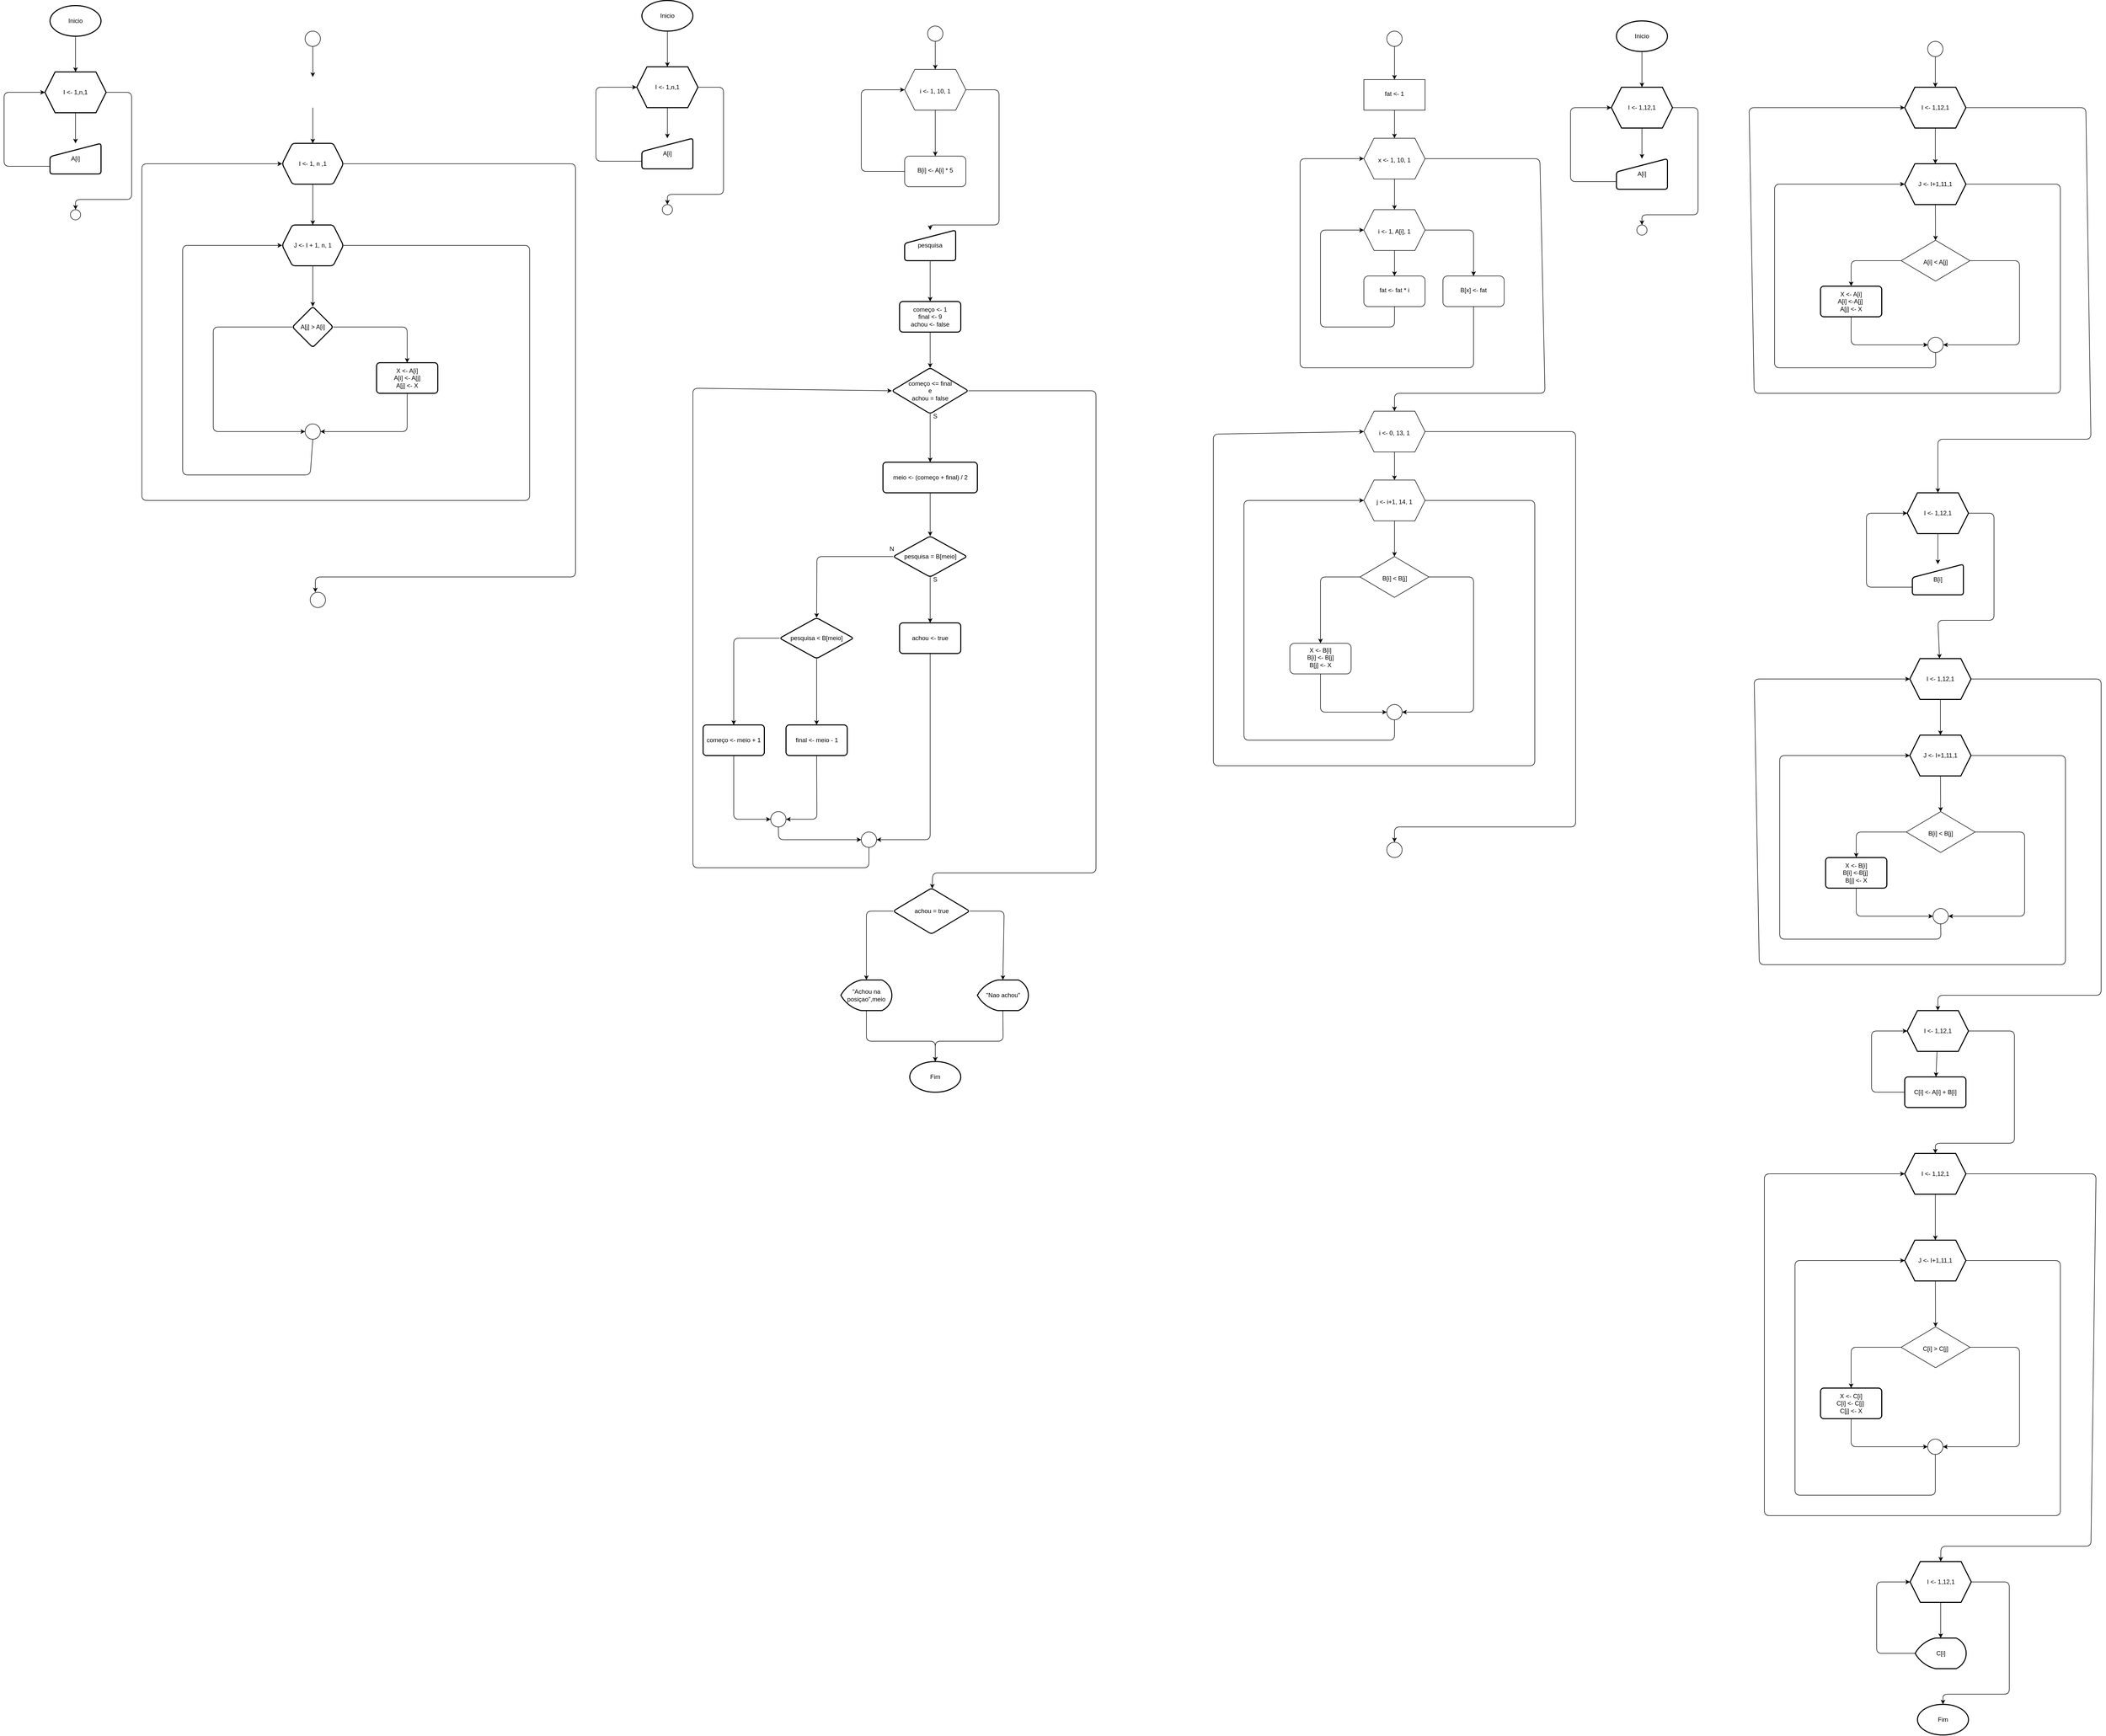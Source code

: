 <mxfile>
    <diagram id="SR4lrHe_ke9wJeUAwPD9" name="Page-1">
        <mxGraphModel dx="1261" dy="652" grid="1" gridSize="10" guides="1" tooltips="1" connect="1" arrows="1" fold="1" page="1" pageScale="1" pageWidth="850" pageHeight="1100" math="0" shadow="0">
            <root>
                <mxCell id="0"/>
                <mxCell id="1" parent="0"/>
                <mxCell id="6" value="" style="edgeStyle=none;html=1;" parent="1" source="2" target="5" edge="1">
                    <mxGeometry relative="1" as="geometry"/>
                </mxCell>
                <mxCell id="2" value="Inicio" style="strokeWidth=2;html=1;shape=mxgraph.flowchart.start_1;whiteSpace=wrap;" parent="1" vertex="1">
                    <mxGeometry x="130" y="80" width="100" height="60" as="geometry"/>
                </mxCell>
                <mxCell id="8" value="" style="edgeStyle=none;html=1;" parent="1" source="5" target="7" edge="1">
                    <mxGeometry relative="1" as="geometry"/>
                </mxCell>
                <mxCell id="11" style="edgeStyle=none;html=1;exitX=1;exitY=0.5;exitDx=0;exitDy=0;entryX=0.5;entryY=0;entryDx=0;entryDy=0;entryPerimeter=0;" parent="1" source="5" target="10" edge="1">
                    <mxGeometry relative="1" as="geometry">
                        <Array as="points">
                            <mxPoint x="290" y="250"/>
                            <mxPoint x="290" y="460"/>
                            <mxPoint x="180" y="460"/>
                        </Array>
                    </mxGeometry>
                </mxCell>
                <mxCell id="5" value="I &amp;lt;- 1,n,1" style="shape=hexagon;perimeter=hexagonPerimeter2;whiteSpace=wrap;html=1;fixedSize=1;strokeWidth=2;" parent="1" vertex="1">
                    <mxGeometry x="120" y="210" width="120" height="80" as="geometry"/>
                </mxCell>
                <mxCell id="9" style="edgeStyle=none;html=1;exitX=0;exitY=0.75;exitDx=0;exitDy=0;entryX=0;entryY=0.5;entryDx=0;entryDy=0;" parent="1" source="7" target="5" edge="1">
                    <mxGeometry relative="1" as="geometry">
                        <Array as="points">
                            <mxPoint x="40" y="395"/>
                            <mxPoint x="40" y="250"/>
                        </Array>
                    </mxGeometry>
                </mxCell>
                <mxCell id="7" value="A[i]" style="html=1;strokeWidth=2;shape=manualInput;whiteSpace=wrap;rounded=1;size=26;arcSize=11;" parent="1" vertex="1">
                    <mxGeometry x="130" y="350" width="100" height="60" as="geometry"/>
                </mxCell>
                <mxCell id="10" value="" style="verticalLabelPosition=bottom;verticalAlign=top;html=1;shape=mxgraph.flowchart.on-page_reference;" parent="1" vertex="1">
                    <mxGeometry x="170" y="480" width="20" height="20" as="geometry"/>
                </mxCell>
                <mxCell id="14" value="" style="edgeStyle=none;html=1;" parent="1" source="12" edge="1">
                    <mxGeometry relative="1" as="geometry">
                        <mxPoint x="645" y="220" as="targetPoint"/>
                    </mxGeometry>
                </mxCell>
                <mxCell id="12" value="" style="verticalLabelPosition=bottom;verticalAlign=top;html=1;shape=mxgraph.flowchart.on-page_reference;" parent="1" vertex="1">
                    <mxGeometry x="630" y="130" width="30" height="30" as="geometry"/>
                </mxCell>
                <mxCell id="18" value="" style="edgeStyle=none;html=1;" parent="1" target="17" edge="1">
                    <mxGeometry relative="1" as="geometry">
                        <mxPoint x="645" y="280" as="sourcePoint"/>
                    </mxGeometry>
                </mxCell>
                <mxCell id="20" value="" style="edgeStyle=none;html=1;" parent="1" source="17" target="19" edge="1">
                    <mxGeometry relative="1" as="geometry"/>
                </mxCell>
                <mxCell id="37" style="edgeStyle=none;html=1;exitX=1;exitY=0.5;exitDx=0;exitDy=0;" parent="1" source="17" edge="1">
                    <mxGeometry relative="1" as="geometry">
                        <mxPoint x="650" y="1230" as="targetPoint"/>
                        <Array as="points">
                            <mxPoint x="1160" y="390"/>
                            <mxPoint x="1160" y="1200"/>
                            <mxPoint x="650" y="1200"/>
                        </Array>
                    </mxGeometry>
                </mxCell>
                <mxCell id="17" value="I &amp;lt;- 1, n ,1" style="shape=hexagon;perimeter=hexagonPerimeter2;whiteSpace=wrap;html=1;fixedSize=1;strokeWidth=2;rounded=1;arcSize=11;" parent="1" vertex="1">
                    <mxGeometry x="585" y="350" width="120" height="80" as="geometry"/>
                </mxCell>
                <mxCell id="23" value="" style="edgeStyle=none;html=1;" parent="1" source="19" target="22" edge="1">
                    <mxGeometry relative="1" as="geometry"/>
                </mxCell>
                <mxCell id="35" style="edgeStyle=none;html=1;exitX=1;exitY=0.5;exitDx=0;exitDy=0;entryX=0;entryY=0.5;entryDx=0;entryDy=0;" parent="1" source="19" target="17" edge="1">
                    <mxGeometry relative="1" as="geometry">
                        <Array as="points">
                            <mxPoint x="1070" y="550"/>
                            <mxPoint x="1070" y="1050"/>
                            <mxPoint x="310" y="1050"/>
                            <mxPoint x="310" y="390"/>
                        </Array>
                    </mxGeometry>
                </mxCell>
                <mxCell id="19" value="J &amp;lt;- I + 1, n, 1" style="shape=hexagon;perimeter=hexagonPerimeter2;whiteSpace=wrap;html=1;fixedSize=1;strokeWidth=2;rounded=1;arcSize=11;" parent="1" vertex="1">
                    <mxGeometry x="585" y="510" width="120" height="80" as="geometry"/>
                </mxCell>
                <mxCell id="27" style="edgeStyle=none;html=1;exitX=1;exitY=0.5;exitDx=0;exitDy=0;entryX=0.5;entryY=0;entryDx=0;entryDy=0;" parent="1" source="22" target="24" edge="1">
                    <mxGeometry relative="1" as="geometry">
                        <Array as="points">
                            <mxPoint x="730" y="710"/>
                            <mxPoint x="830" y="710"/>
                        </Array>
                    </mxGeometry>
                </mxCell>
                <mxCell id="30" style="edgeStyle=none;html=1;exitX=0;exitY=0.5;exitDx=0;exitDy=0;entryX=0;entryY=0.5;entryDx=0;entryDy=0;entryPerimeter=0;" parent="1" source="22" target="28" edge="1">
                    <mxGeometry relative="1" as="geometry">
                        <Array as="points">
                            <mxPoint x="450" y="710"/>
                            <mxPoint x="450" y="915"/>
                        </Array>
                    </mxGeometry>
                </mxCell>
                <mxCell id="22" value="A[j] &amp;gt; A[i]" style="rhombus;whiteSpace=wrap;html=1;strokeWidth=2;rounded=1;arcSize=11;" parent="1" vertex="1">
                    <mxGeometry x="605" y="670" width="80" height="80" as="geometry"/>
                </mxCell>
                <mxCell id="29" style="edgeStyle=none;html=1;exitX=0.5;exitY=1;exitDx=0;exitDy=0;entryX=1;entryY=0.5;entryDx=0;entryDy=0;entryPerimeter=0;" parent="1" source="24" target="28" edge="1">
                    <mxGeometry relative="1" as="geometry">
                        <Array as="points">
                            <mxPoint x="830" y="915"/>
                        </Array>
                    </mxGeometry>
                </mxCell>
                <mxCell id="24" value="X &amp;lt;- A[i]&lt;br&gt;A[i] &amp;lt;- A[j]&lt;br&gt;A[j] &amp;lt;- X" style="whiteSpace=wrap;html=1;strokeWidth=2;rounded=1;arcSize=11;" parent="1" vertex="1">
                    <mxGeometry x="770" y="780" width="120" height="60" as="geometry"/>
                </mxCell>
                <mxCell id="33" style="edgeStyle=none;html=1;exitX=0.5;exitY=1;exitDx=0;exitDy=0;exitPerimeter=0;entryX=0;entryY=0.5;entryDx=0;entryDy=0;" parent="1" source="28" target="19" edge="1">
                    <mxGeometry relative="1" as="geometry">
                        <Array as="points">
                            <mxPoint x="640" y="1000"/>
                            <mxPoint x="390" y="1000"/>
                            <mxPoint x="390" y="550"/>
                        </Array>
                    </mxGeometry>
                </mxCell>
                <mxCell id="28" value="" style="verticalLabelPosition=bottom;verticalAlign=top;html=1;shape=mxgraph.flowchart.on-page_reference;" parent="1" vertex="1">
                    <mxGeometry x="630" y="900" width="30" height="30" as="geometry"/>
                </mxCell>
                <mxCell id="38" value="" style="verticalLabelPosition=bottom;verticalAlign=top;html=1;shape=mxgraph.flowchart.on-page_reference;" parent="1" vertex="1">
                    <mxGeometry x="640" y="1230" width="30" height="30" as="geometry"/>
                </mxCell>
                <mxCell id="49" value="" style="edgeStyle=none;html=1;" parent="1" source="50" target="53" edge="1">
                    <mxGeometry relative="1" as="geometry"/>
                </mxCell>
                <mxCell id="50" value="Inicio" style="strokeWidth=2;html=1;shape=mxgraph.flowchart.start_1;whiteSpace=wrap;" parent="1" vertex="1">
                    <mxGeometry x="1290" y="70" width="100" height="60" as="geometry"/>
                </mxCell>
                <mxCell id="51" value="" style="edgeStyle=none;html=1;" parent="1" source="53" target="55" edge="1">
                    <mxGeometry relative="1" as="geometry"/>
                </mxCell>
                <mxCell id="52" style="edgeStyle=none;html=1;exitX=1;exitY=0.5;exitDx=0;exitDy=0;entryX=0.5;entryY=0;entryDx=0;entryDy=0;entryPerimeter=0;" parent="1" source="53" target="56" edge="1">
                    <mxGeometry relative="1" as="geometry">
                        <Array as="points">
                            <mxPoint x="1450" y="240"/>
                            <mxPoint x="1450" y="450"/>
                            <mxPoint x="1340" y="450"/>
                        </Array>
                    </mxGeometry>
                </mxCell>
                <mxCell id="53" value="I &amp;lt;- 1,n,1" style="shape=hexagon;perimeter=hexagonPerimeter2;whiteSpace=wrap;html=1;fixedSize=1;strokeWidth=2;" parent="1" vertex="1">
                    <mxGeometry x="1280" y="200" width="120" height="80" as="geometry"/>
                </mxCell>
                <mxCell id="54" style="edgeStyle=none;html=1;exitX=0;exitY=0.75;exitDx=0;exitDy=0;entryX=0;entryY=0.5;entryDx=0;entryDy=0;" parent="1" source="55" target="53" edge="1">
                    <mxGeometry relative="1" as="geometry">
                        <Array as="points">
                            <mxPoint x="1200" y="385"/>
                            <mxPoint x="1200" y="240"/>
                        </Array>
                    </mxGeometry>
                </mxCell>
                <mxCell id="55" value="A[i]" style="html=1;strokeWidth=2;shape=manualInput;whiteSpace=wrap;rounded=1;size=26;arcSize=11;" parent="1" vertex="1">
                    <mxGeometry x="1290" y="340" width="100" height="60" as="geometry"/>
                </mxCell>
                <mxCell id="56" value="" style="verticalLabelPosition=bottom;verticalAlign=top;html=1;shape=mxgraph.flowchart.on-page_reference;" parent="1" vertex="1">
                    <mxGeometry x="1330" y="470" width="20" height="20" as="geometry"/>
                </mxCell>
                <mxCell id="59" value="" style="edgeStyle=none;html=1;" parent="1" source="57" target="58" edge="1">
                    <mxGeometry relative="1" as="geometry"/>
                </mxCell>
                <mxCell id="57" value="" style="verticalLabelPosition=bottom;verticalAlign=top;html=1;shape=mxgraph.flowchart.on-page_reference;" parent="1" vertex="1">
                    <mxGeometry x="1850" y="120" width="30" height="30" as="geometry"/>
                </mxCell>
                <mxCell id="62" value="" style="edgeStyle=none;html=1;" parent="1" source="58" target="61" edge="1">
                    <mxGeometry relative="1" as="geometry"/>
                </mxCell>
                <mxCell id="65" style="edgeStyle=none;html=1;exitX=1;exitY=0.5;exitDx=0;exitDy=0;entryX=0.5;entryY=0;entryDx=0;entryDy=0;" parent="1" source="58" target="64" edge="1">
                    <mxGeometry relative="1" as="geometry">
                        <Array as="points">
                            <mxPoint x="1990" y="245"/>
                            <mxPoint x="1990" y="510"/>
                            <mxPoint x="1855" y="510"/>
                        </Array>
                    </mxGeometry>
                </mxCell>
                <mxCell id="58" value="&lt;br&gt;&lt;br&gt;i &amp;lt;- 1, 10, 1" style="shape=hexagon;perimeter=hexagonPerimeter2;whiteSpace=wrap;html=1;fixedSize=1;verticalAlign=top;" parent="1" vertex="1">
                    <mxGeometry x="1805" y="205" width="120" height="80" as="geometry"/>
                </mxCell>
                <mxCell id="63" style="edgeStyle=none;html=1;exitX=0;exitY=0.5;exitDx=0;exitDy=0;entryX=0;entryY=0.5;entryDx=0;entryDy=0;" parent="1" source="61" target="58" edge="1">
                    <mxGeometry relative="1" as="geometry">
                        <Array as="points">
                            <mxPoint x="1720" y="405"/>
                            <mxPoint x="1720" y="245"/>
                        </Array>
                    </mxGeometry>
                </mxCell>
                <mxCell id="61" value="&lt;br&gt;B[i] &amp;lt;- A[i] * 5" style="rounded=1;whiteSpace=wrap;html=1;verticalAlign=top;" parent="1" vertex="1">
                    <mxGeometry x="1805" y="375" width="120" height="60" as="geometry"/>
                </mxCell>
                <mxCell id="67" value="" style="edgeStyle=none;html=1;" parent="1" source="64" target="66" edge="1">
                    <mxGeometry relative="1" as="geometry"/>
                </mxCell>
                <mxCell id="64" value="pesquisa" style="html=1;strokeWidth=2;shape=manualInput;whiteSpace=wrap;rounded=1;size=26;arcSize=11;" parent="1" vertex="1">
                    <mxGeometry x="1805" y="520" width="100" height="60" as="geometry"/>
                </mxCell>
                <mxCell id="69" value="" style="edgeStyle=none;html=1;" parent="1" source="66" target="68" edge="1">
                    <mxGeometry relative="1" as="geometry"/>
                </mxCell>
                <mxCell id="66" value="começo &amp;lt;- 1&lt;br&gt;final &amp;lt;- 9&lt;br&gt;achou &amp;lt;- false" style="rounded=1;whiteSpace=wrap;html=1;strokeWidth=2;arcSize=11;" parent="1" vertex="1">
                    <mxGeometry x="1795" y="660" width="120" height="60" as="geometry"/>
                </mxCell>
                <mxCell id="71" value="" style="edgeStyle=none;html=1;" parent="1" source="68" target="70" edge="1">
                    <mxGeometry relative="1" as="geometry"/>
                </mxCell>
                <mxCell id="92" style="edgeStyle=none;html=1;exitX=1;exitY=0.5;exitDx=0;exitDy=0;" parent="1" source="68" target="91" edge="1">
                    <mxGeometry relative="1" as="geometry">
                        <Array as="points">
                            <mxPoint x="2180" y="835"/>
                            <mxPoint x="2180" y="1780"/>
                            <mxPoint x="1860" y="1780"/>
                        </Array>
                    </mxGeometry>
                </mxCell>
                <mxCell id="68" value="começo &amp;lt;= final&lt;br&gt;e&lt;br&gt;achou = false" style="rhombus;whiteSpace=wrap;html=1;rounded=1;strokeWidth=2;arcSize=11;" parent="1" vertex="1">
                    <mxGeometry x="1780" y="790" width="150" height="90" as="geometry"/>
                </mxCell>
                <mxCell id="73" value="" style="edgeStyle=none;html=1;" parent="1" source="70" target="72" edge="1">
                    <mxGeometry relative="1" as="geometry"/>
                </mxCell>
                <mxCell id="70" value="meio &amp;lt;- (começo + final) / 2" style="whiteSpace=wrap;html=1;rounded=1;strokeWidth=2;arcSize=11;" parent="1" vertex="1">
                    <mxGeometry x="1762.5" y="975" width="185" height="60" as="geometry"/>
                </mxCell>
                <mxCell id="76" value="" style="edgeStyle=none;html=1;" parent="1" source="72" target="75" edge="1">
                    <mxGeometry relative="1" as="geometry"/>
                </mxCell>
                <mxCell id="79" style="edgeStyle=none;html=1;exitX=0;exitY=0.5;exitDx=0;exitDy=0;entryX=0.5;entryY=0;entryDx=0;entryDy=0;" parent="1" source="72" target="78" edge="1">
                    <mxGeometry relative="1" as="geometry">
                        <Array as="points">
                            <mxPoint x="1633" y="1160"/>
                        </Array>
                    </mxGeometry>
                </mxCell>
                <mxCell id="72" value="pesquisa = B[meio]" style="rhombus;whiteSpace=wrap;html=1;rounded=1;strokeWidth=2;arcSize=11;" parent="1" vertex="1">
                    <mxGeometry x="1782.5" y="1120" width="145" height="80" as="geometry"/>
                </mxCell>
                <mxCell id="74" value="S" style="text;html=1;strokeColor=none;fillColor=none;align=center;verticalAlign=middle;whiteSpace=wrap;rounded=0;" parent="1" vertex="1">
                    <mxGeometry x="1835" y="870" width="60" height="30" as="geometry"/>
                </mxCell>
                <mxCell id="88" style="edgeStyle=none;html=1;exitX=0.5;exitY=1;exitDx=0;exitDy=0;entryX=1;entryY=0.5;entryDx=0;entryDy=0;entryPerimeter=0;" parent="1" source="75" target="87" edge="1">
                    <mxGeometry relative="1" as="geometry">
                        <Array as="points">
                            <mxPoint x="1855" y="1715"/>
                        </Array>
                    </mxGeometry>
                </mxCell>
                <mxCell id="75" value="achou &amp;lt;- true" style="rounded=1;whiteSpace=wrap;html=1;strokeWidth=2;arcSize=11;" parent="1" vertex="1">
                    <mxGeometry x="1795" y="1290" width="120" height="60" as="geometry"/>
                </mxCell>
                <mxCell id="77" value="S" style="text;html=1;strokeColor=none;fillColor=none;align=center;verticalAlign=middle;whiteSpace=wrap;rounded=0;" parent="1" vertex="1">
                    <mxGeometry x="1835" y="1190" width="60" height="30" as="geometry"/>
                </mxCell>
                <mxCell id="81" style="edgeStyle=none;html=1;exitX=0;exitY=0.5;exitDx=0;exitDy=0;entryX=0.5;entryY=0;entryDx=0;entryDy=0;" parent="1" source="78" target="80" edge="1">
                    <mxGeometry relative="1" as="geometry">
                        <Array as="points">
                            <mxPoint x="1470" y="1320"/>
                        </Array>
                    </mxGeometry>
                </mxCell>
                <mxCell id="83" value="" style="edgeStyle=none;html=1;" parent="1" source="78" target="82" edge="1">
                    <mxGeometry relative="1" as="geometry"/>
                </mxCell>
                <mxCell id="78" value="pesquisa &amp;lt; B[meio]" style="rhombus;whiteSpace=wrap;html=1;rounded=1;strokeWidth=2;arcSize=11;" parent="1" vertex="1">
                    <mxGeometry x="1560" y="1280" width="145" height="80" as="geometry"/>
                </mxCell>
                <mxCell id="85" style="edgeStyle=none;html=1;exitX=0.5;exitY=1;exitDx=0;exitDy=0;entryX=0;entryY=0.5;entryDx=0;entryDy=0;entryPerimeter=0;" parent="1" source="80" target="84" edge="1">
                    <mxGeometry relative="1" as="geometry">
                        <Array as="points">
                            <mxPoint x="1470" y="1675"/>
                        </Array>
                    </mxGeometry>
                </mxCell>
                <mxCell id="80" value="começo &amp;lt;- meio + 1" style="rounded=1;whiteSpace=wrap;html=1;strokeWidth=2;arcSize=11;" parent="1" vertex="1">
                    <mxGeometry x="1410" y="1490" width="120" height="60" as="geometry"/>
                </mxCell>
                <mxCell id="86" style="edgeStyle=none;html=1;exitX=0.5;exitY=1;exitDx=0;exitDy=0;entryX=1;entryY=0.5;entryDx=0;entryDy=0;entryPerimeter=0;" parent="1" source="82" target="84" edge="1">
                    <mxGeometry relative="1" as="geometry">
                        <Array as="points">
                            <mxPoint x="1633" y="1675"/>
                        </Array>
                    </mxGeometry>
                </mxCell>
                <mxCell id="82" value="final &amp;lt;- meio - 1" style="whiteSpace=wrap;html=1;rounded=1;strokeWidth=2;arcSize=11;" parent="1" vertex="1">
                    <mxGeometry x="1572.5" y="1490" width="120" height="60" as="geometry"/>
                </mxCell>
                <mxCell id="89" style="edgeStyle=none;html=1;exitX=0.5;exitY=1;exitDx=0;exitDy=0;exitPerimeter=0;entryX=0;entryY=0.5;entryDx=0;entryDy=0;entryPerimeter=0;" parent="1" source="84" target="87" edge="1">
                    <mxGeometry relative="1" as="geometry">
                        <Array as="points">
                            <mxPoint x="1558" y="1715"/>
                        </Array>
                    </mxGeometry>
                </mxCell>
                <mxCell id="84" value="" style="verticalLabelPosition=bottom;verticalAlign=top;html=1;shape=mxgraph.flowchart.on-page_reference;" parent="1" vertex="1">
                    <mxGeometry x="1542.5" y="1660" width="30" height="30" as="geometry"/>
                </mxCell>
                <mxCell id="90" style="edgeStyle=none;html=1;exitX=0.5;exitY=1;exitDx=0;exitDy=0;exitPerimeter=0;entryX=0;entryY=0.5;entryDx=0;entryDy=0;" parent="1" source="87" target="68" edge="1">
                    <mxGeometry relative="1" as="geometry">
                        <Array as="points">
                            <mxPoint x="1735" y="1770"/>
                            <mxPoint x="1390" y="1770"/>
                            <mxPoint x="1390" y="830"/>
                        </Array>
                    </mxGeometry>
                </mxCell>
                <mxCell id="87" value="" style="verticalLabelPosition=bottom;verticalAlign=top;html=1;shape=mxgraph.flowchart.on-page_reference;" parent="1" vertex="1">
                    <mxGeometry x="1720" y="1700" width="30" height="30" as="geometry"/>
                </mxCell>
                <mxCell id="96" style="edgeStyle=none;html=1;exitX=0;exitY=0.5;exitDx=0;exitDy=0;" parent="1" source="91" target="95" edge="1">
                    <mxGeometry relative="1" as="geometry">
                        <Array as="points">
                            <mxPoint x="1730" y="1855"/>
                        </Array>
                    </mxGeometry>
                </mxCell>
                <mxCell id="97" style="edgeStyle=none;html=1;exitX=1;exitY=0.5;exitDx=0;exitDy=0;entryX=0.5;entryY=0;entryDx=0;entryDy=0;entryPerimeter=0;" parent="1" source="91" target="94" edge="1">
                    <mxGeometry relative="1" as="geometry">
                        <Array as="points">
                            <mxPoint x="2000" y="1855"/>
                        </Array>
                    </mxGeometry>
                </mxCell>
                <mxCell id="91" value="achou = true" style="rhombus;whiteSpace=wrap;html=1;rounded=1;strokeWidth=2;arcSize=11;" parent="1" vertex="1">
                    <mxGeometry x="1782.5" y="1810" width="150" height="90" as="geometry"/>
                </mxCell>
                <mxCell id="93" value="N" style="text;html=1;strokeColor=none;fillColor=none;align=center;verticalAlign=middle;whiteSpace=wrap;rounded=0;" parent="1" vertex="1">
                    <mxGeometry x="1750" y="1130" width="60" height="30" as="geometry"/>
                </mxCell>
                <mxCell id="100" style="edgeStyle=none;html=1;exitX=0.5;exitY=1;exitDx=0;exitDy=0;exitPerimeter=0;entryX=0.5;entryY=0;entryDx=0;entryDy=0;entryPerimeter=0;" parent="1" source="94" target="98" edge="1">
                    <mxGeometry relative="1" as="geometry">
                        <Array as="points">
                            <mxPoint x="1998" y="2110"/>
                            <mxPoint x="1865" y="2110"/>
                        </Array>
                    </mxGeometry>
                </mxCell>
                <mxCell id="94" value="&quot;Nao achou&quot;" style="strokeWidth=2;html=1;shape=mxgraph.flowchart.display;whiteSpace=wrap;" parent="1" vertex="1">
                    <mxGeometry x="1947.5" y="1990" width="100" height="60" as="geometry"/>
                </mxCell>
                <mxCell id="99" style="edgeStyle=none;html=1;exitX=0.5;exitY=1;exitDx=0;exitDy=0;exitPerimeter=0;entryX=0.5;entryY=0;entryDx=0;entryDy=0;entryPerimeter=0;" parent="1" source="95" target="98" edge="1">
                    <mxGeometry relative="1" as="geometry">
                        <Array as="points">
                            <mxPoint x="1730" y="2110"/>
                            <mxPoint x="1865" y="2110"/>
                        </Array>
                    </mxGeometry>
                </mxCell>
                <mxCell id="95" value="&quot;Achou na posiçao&quot;,meio" style="strokeWidth=2;html=1;shape=mxgraph.flowchart.display;whiteSpace=wrap;" parent="1" vertex="1">
                    <mxGeometry x="1680" y="1990" width="100" height="60" as="geometry"/>
                </mxCell>
                <mxCell id="98" value="Fim" style="strokeWidth=2;html=1;shape=mxgraph.flowchart.start_1;whiteSpace=wrap;" parent="1" vertex="1">
                    <mxGeometry x="1815" y="2150" width="100" height="60" as="geometry"/>
                </mxCell>
                <mxCell id="108" value="" style="edgeStyle=none;html=1;" parent="1" source="102" target="107" edge="1">
                    <mxGeometry relative="1" as="geometry"/>
                </mxCell>
                <mxCell id="102" value="" style="verticalLabelPosition=bottom;verticalAlign=top;html=1;shape=mxgraph.flowchart.on-page_reference;" parent="1" vertex="1">
                    <mxGeometry x="2750" y="130" width="30" height="30" as="geometry"/>
                </mxCell>
                <mxCell id="110" value="" style="edgeStyle=none;html=1;" parent="1" source="104" edge="1">
                    <mxGeometry relative="1" as="geometry">
                        <mxPoint x="2765" y="480" as="targetPoint"/>
                    </mxGeometry>
                </mxCell>
                <mxCell id="129" style="edgeStyle=none;html=1;exitX=1;exitY=0.5;exitDx=0;exitDy=0;entryX=0.5;entryY=0;entryDx=0;entryDy=0;" parent="1" source="104" target="128" edge="1">
                    <mxGeometry relative="1" as="geometry">
                        <Array as="points">
                            <mxPoint x="3050" y="380"/>
                            <mxPoint x="3060" y="840"/>
                            <mxPoint x="2765" y="840"/>
                        </Array>
                    </mxGeometry>
                </mxCell>
                <mxCell id="104" value="&lt;br&gt;&lt;br&gt;x &amp;lt;- 1, 10, 1" style="shape=hexagon;perimeter=hexagonPerimeter2;whiteSpace=wrap;html=1;fixedSize=1;verticalAlign=top;" parent="1" vertex="1">
                    <mxGeometry x="2705" y="340" width="120" height="80" as="geometry"/>
                </mxCell>
                <mxCell id="121" style="edgeStyle=none;html=1;exitX=0.5;exitY=1;exitDx=0;exitDy=0;entryX=0;entryY=0.5;entryDx=0;entryDy=0;" parent="1" source="106" target="119" edge="1">
                    <mxGeometry relative="1" as="geometry">
                        <Array as="points">
                            <mxPoint x="2765" y="710"/>
                            <mxPoint x="2620" y="710"/>
                            <mxPoint x="2620" y="520"/>
                        </Array>
                    </mxGeometry>
                </mxCell>
                <mxCell id="106" value="&lt;br&gt;fat &amp;lt;- fat * i" style="rounded=1;whiteSpace=wrap;html=1;verticalAlign=top;" parent="1" vertex="1">
                    <mxGeometry x="2705" y="610" width="120" height="60" as="geometry"/>
                </mxCell>
                <mxCell id="126" value="" style="edgeStyle=none;html=1;" parent="1" source="107" target="104" edge="1">
                    <mxGeometry relative="1" as="geometry"/>
                </mxCell>
                <mxCell id="107" value="&lt;br&gt;fat &amp;lt;- 1" style="whiteSpace=wrap;html=1;verticalAlign=top;" parent="1" vertex="1">
                    <mxGeometry x="2705" y="225" width="120" height="60" as="geometry"/>
                </mxCell>
                <mxCell id="120" value="" style="edgeStyle=none;html=1;" parent="1" source="119" target="106" edge="1">
                    <mxGeometry relative="1" as="geometry"/>
                </mxCell>
                <mxCell id="124" style="edgeStyle=none;html=1;exitX=1;exitY=0.5;exitDx=0;exitDy=0;entryX=0.5;entryY=0;entryDx=0;entryDy=0;" parent="1" source="119" target="123" edge="1">
                    <mxGeometry relative="1" as="geometry">
                        <Array as="points">
                            <mxPoint x="2920" y="520"/>
                        </Array>
                    </mxGeometry>
                </mxCell>
                <mxCell id="119" value="&lt;br&gt;&lt;br&gt;i &amp;lt;- 1, A[i], 1" style="shape=hexagon;perimeter=hexagonPerimeter2;whiteSpace=wrap;html=1;fixedSize=1;verticalAlign=top;" parent="1" vertex="1">
                    <mxGeometry x="2705" y="480" width="120" height="80" as="geometry"/>
                </mxCell>
                <mxCell id="125" style="edgeStyle=none;html=1;exitX=0.5;exitY=1;exitDx=0;exitDy=0;entryX=0;entryY=0.5;entryDx=0;entryDy=0;" parent="1" source="123" target="104" edge="1">
                    <mxGeometry relative="1" as="geometry">
                        <Array as="points">
                            <mxPoint x="2920" y="790"/>
                            <mxPoint x="2580" y="790"/>
                            <mxPoint x="2580" y="380"/>
                        </Array>
                    </mxGeometry>
                </mxCell>
                <mxCell id="123" value="&lt;br&gt;B[x] &amp;lt;- fat" style="rounded=1;whiteSpace=wrap;html=1;verticalAlign=top;" parent="1" vertex="1">
                    <mxGeometry x="2860" y="610" width="120" height="60" as="geometry"/>
                </mxCell>
                <mxCell id="131" value="" style="edgeStyle=none;html=1;" parent="1" source="128" target="130" edge="1">
                    <mxGeometry relative="1" as="geometry"/>
                </mxCell>
                <mxCell id="144" style="edgeStyle=none;html=1;exitX=1;exitY=0.5;exitDx=0;exitDy=0;entryX=0.5;entryY=0;entryDx=0;entryDy=0;entryPerimeter=0;" parent="1" source="128" target="143" edge="1">
                    <mxGeometry relative="1" as="geometry">
                        <Array as="points">
                            <mxPoint x="3120" y="915"/>
                            <mxPoint x="3120" y="1690"/>
                            <mxPoint x="2765" y="1690"/>
                        </Array>
                    </mxGeometry>
                </mxCell>
                <mxCell id="128" value="&lt;br&gt;&lt;br&gt;i &amp;lt;- 0, 13, 1" style="shape=hexagon;perimeter=hexagonPerimeter2;whiteSpace=wrap;html=1;fixedSize=1;verticalAlign=top;" parent="1" vertex="1">
                    <mxGeometry x="2705" y="875" width="120" height="80" as="geometry"/>
                </mxCell>
                <mxCell id="133" value="" style="edgeStyle=none;html=1;" parent="1" source="130" target="132" edge="1">
                    <mxGeometry relative="1" as="geometry"/>
                </mxCell>
                <mxCell id="141" style="edgeStyle=none;html=1;exitX=1;exitY=0.5;exitDx=0;exitDy=0;entryX=0;entryY=0.5;entryDx=0;entryDy=0;" parent="1" source="130" target="128" edge="1">
                    <mxGeometry relative="1" as="geometry">
                        <Array as="points">
                            <mxPoint x="3040" y="1050"/>
                            <mxPoint x="3040" y="1570"/>
                            <mxPoint x="2410" y="1570"/>
                            <mxPoint x="2410" y="920"/>
                        </Array>
                    </mxGeometry>
                </mxCell>
                <mxCell id="130" value="&lt;br&gt;&lt;br&gt;j &amp;lt;- i+1, 14, 1" style="shape=hexagon;perimeter=hexagonPerimeter2;whiteSpace=wrap;html=1;fixedSize=1;verticalAlign=top;" parent="1" vertex="1">
                    <mxGeometry x="2705" y="1010" width="120" height="80" as="geometry"/>
                </mxCell>
                <mxCell id="136" style="edgeStyle=none;html=1;exitX=0;exitY=0.5;exitDx=0;exitDy=0;entryX=0.5;entryY=0;entryDx=0;entryDy=0;" parent="1" source="132" target="135" edge="1">
                    <mxGeometry relative="1" as="geometry">
                        <Array as="points">
                            <mxPoint x="2620" y="1200"/>
                        </Array>
                    </mxGeometry>
                </mxCell>
                <mxCell id="139" style="edgeStyle=none;html=1;exitX=1;exitY=0.5;exitDx=0;exitDy=0;entryX=1;entryY=0.5;entryDx=0;entryDy=0;entryPerimeter=0;" parent="1" source="132" target="137" edge="1">
                    <mxGeometry relative="1" as="geometry">
                        <Array as="points">
                            <mxPoint x="2920" y="1200"/>
                            <mxPoint x="2920" y="1465"/>
                        </Array>
                    </mxGeometry>
                </mxCell>
                <mxCell id="132" value="&lt;br&gt;&lt;br&gt;B[i] &amp;lt; B[j]" style="rhombus;whiteSpace=wrap;html=1;verticalAlign=top;" parent="1" vertex="1">
                    <mxGeometry x="2697.5" y="1160" width="135" height="80" as="geometry"/>
                </mxCell>
                <mxCell id="138" style="edgeStyle=none;html=1;exitX=0.5;exitY=1;exitDx=0;exitDy=0;entryX=0;entryY=0.5;entryDx=0;entryDy=0;entryPerimeter=0;" parent="1" source="135" target="137" edge="1">
                    <mxGeometry relative="1" as="geometry">
                        <Array as="points">
                            <mxPoint x="2620" y="1465"/>
                        </Array>
                    </mxGeometry>
                </mxCell>
                <mxCell id="135" value="X &amp;lt;- B[i]&lt;br&gt;B[i] &amp;lt;- B[j]&lt;br&gt;B[j] &amp;lt;- X" style="rounded=1;whiteSpace=wrap;html=1;verticalAlign=top;" parent="1" vertex="1">
                    <mxGeometry x="2560" y="1330" width="120" height="60" as="geometry"/>
                </mxCell>
                <mxCell id="140" style="edgeStyle=none;html=1;exitX=0.5;exitY=1;exitDx=0;exitDy=0;exitPerimeter=0;entryX=0;entryY=0.5;entryDx=0;entryDy=0;" parent="1" source="137" target="130" edge="1">
                    <mxGeometry relative="1" as="geometry">
                        <Array as="points">
                            <mxPoint x="2765" y="1520"/>
                            <mxPoint x="2470" y="1520"/>
                            <mxPoint x="2470" y="1050"/>
                        </Array>
                    </mxGeometry>
                </mxCell>
                <mxCell id="137" value="" style="verticalLabelPosition=bottom;verticalAlign=top;html=1;shape=mxgraph.flowchart.on-page_reference;" parent="1" vertex="1">
                    <mxGeometry x="2750" y="1450" width="30" height="30" as="geometry"/>
                </mxCell>
                <mxCell id="143" value="" style="verticalLabelPosition=bottom;verticalAlign=top;html=1;shape=mxgraph.flowchart.on-page_reference;" parent="1" vertex="1">
                    <mxGeometry x="2750" y="1720" width="30" height="30" as="geometry"/>
                </mxCell>
                <mxCell id="145" value="" style="edgeStyle=none;html=1;" edge="1" parent="1" source="146" target="149">
                    <mxGeometry relative="1" as="geometry"/>
                </mxCell>
                <mxCell id="146" value="Inicio" style="strokeWidth=2;html=1;shape=mxgraph.flowchart.start_1;whiteSpace=wrap;" vertex="1" parent="1">
                    <mxGeometry x="3200" y="110" width="100" height="60" as="geometry"/>
                </mxCell>
                <mxCell id="147" value="" style="edgeStyle=none;html=1;" edge="1" parent="1" source="149" target="151">
                    <mxGeometry relative="1" as="geometry"/>
                </mxCell>
                <mxCell id="148" style="edgeStyle=none;html=1;exitX=1;exitY=0.5;exitDx=0;exitDy=0;entryX=0.5;entryY=0;entryDx=0;entryDy=0;entryPerimeter=0;" edge="1" parent="1" source="149" target="152">
                    <mxGeometry relative="1" as="geometry">
                        <Array as="points">
                            <mxPoint x="3360" y="280"/>
                            <mxPoint x="3360" y="490"/>
                            <mxPoint x="3250" y="490"/>
                        </Array>
                    </mxGeometry>
                </mxCell>
                <mxCell id="149" value="I &amp;lt;- 1,12,1" style="shape=hexagon;perimeter=hexagonPerimeter2;whiteSpace=wrap;html=1;fixedSize=1;strokeWidth=2;" vertex="1" parent="1">
                    <mxGeometry x="3190" y="240" width="120" height="80" as="geometry"/>
                </mxCell>
                <mxCell id="150" style="edgeStyle=none;html=1;exitX=0;exitY=0.75;exitDx=0;exitDy=0;entryX=0;entryY=0.5;entryDx=0;entryDy=0;" edge="1" parent="1" source="151" target="149">
                    <mxGeometry relative="1" as="geometry">
                        <Array as="points">
                            <mxPoint x="3110" y="425"/>
                            <mxPoint x="3110" y="280"/>
                        </Array>
                    </mxGeometry>
                </mxCell>
                <mxCell id="151" value="A[i]" style="html=1;strokeWidth=2;shape=manualInput;whiteSpace=wrap;rounded=1;size=26;arcSize=11;" vertex="1" parent="1">
                    <mxGeometry x="3200" y="380" width="100" height="60" as="geometry"/>
                </mxCell>
                <mxCell id="152" value="" style="verticalLabelPosition=bottom;verticalAlign=top;html=1;shape=mxgraph.flowchart.on-page_reference;" vertex="1" parent="1">
                    <mxGeometry x="3240" y="510" width="20" height="20" as="geometry"/>
                </mxCell>
                <mxCell id="157" value="" style="edgeStyle=none;html=1;" edge="1" parent="1" source="153" target="156">
                    <mxGeometry relative="1" as="geometry"/>
                </mxCell>
                <mxCell id="153" value="" style="verticalLabelPosition=bottom;verticalAlign=top;html=1;shape=mxgraph.flowchart.on-page_reference;" vertex="1" parent="1">
                    <mxGeometry x="3810" y="150" width="30" height="30" as="geometry"/>
                </mxCell>
                <mxCell id="159" value="" style="edgeStyle=none;html=1;" edge="1" parent="1" source="156" target="158">
                    <mxGeometry relative="1" as="geometry"/>
                </mxCell>
                <mxCell id="171" style="edgeStyle=none;html=1;exitX=1;exitY=0.5;exitDx=0;exitDy=0;entryX=0.5;entryY=0;entryDx=0;entryDy=0;" edge="1" parent="1" source="156" target="174">
                    <mxGeometry relative="1" as="geometry">
                        <mxPoint x="3825.5" y="955.0" as="targetPoint"/>
                        <Array as="points">
                            <mxPoint x="4120" y="280"/>
                            <mxPoint x="4130" y="930"/>
                            <mxPoint x="3830" y="930"/>
                        </Array>
                    </mxGeometry>
                </mxCell>
                <mxCell id="156" value="I &amp;lt;- 1,12,1" style="shape=hexagon;perimeter=hexagonPerimeter2;whiteSpace=wrap;html=1;fixedSize=1;strokeWidth=2;" vertex="1" parent="1">
                    <mxGeometry x="3765" y="240" width="120" height="80" as="geometry"/>
                </mxCell>
                <mxCell id="161" value="" style="edgeStyle=none;html=1;" edge="1" parent="1" source="158" target="160">
                    <mxGeometry relative="1" as="geometry"/>
                </mxCell>
                <mxCell id="169" style="edgeStyle=none;html=1;exitX=1;exitY=0.5;exitDx=0;exitDy=0;entryX=0;entryY=0.5;entryDx=0;entryDy=0;" edge="1" parent="1" source="158" target="156">
                    <mxGeometry relative="1" as="geometry">
                        <Array as="points">
                            <mxPoint x="4070" y="430"/>
                            <mxPoint x="4070" y="840"/>
                            <mxPoint x="3470" y="840"/>
                            <mxPoint x="3460" y="280"/>
                        </Array>
                    </mxGeometry>
                </mxCell>
                <mxCell id="158" value="J &amp;lt;- I+1,11,1" style="shape=hexagon;perimeter=hexagonPerimeter2;whiteSpace=wrap;html=1;fixedSize=1;strokeWidth=2;" vertex="1" parent="1">
                    <mxGeometry x="3765" y="390" width="120" height="80" as="geometry"/>
                </mxCell>
                <mxCell id="163" style="edgeStyle=none;html=1;exitX=1;exitY=0.5;exitDx=0;exitDy=0;entryX=1;entryY=0.5;entryDx=0;entryDy=0;entryPerimeter=0;" edge="1" parent="1" source="160" target="162">
                    <mxGeometry relative="1" as="geometry">
                        <Array as="points">
                            <mxPoint x="3990" y="580"/>
                            <mxPoint x="3990" y="745"/>
                        </Array>
                    </mxGeometry>
                </mxCell>
                <mxCell id="165" style="edgeStyle=none;html=1;exitX=0;exitY=0.5;exitDx=0;exitDy=0;entryX=0.5;entryY=0;entryDx=0;entryDy=0;" edge="1" parent="1" source="160" target="164">
                    <mxGeometry relative="1" as="geometry">
                        <Array as="points">
                            <mxPoint x="3660" y="580"/>
                        </Array>
                    </mxGeometry>
                </mxCell>
                <mxCell id="160" value="&lt;br&gt;&lt;br&gt;A[i] &amp;lt; A[j]" style="rhombus;whiteSpace=wrap;html=1;verticalAlign=top;" vertex="1" parent="1">
                    <mxGeometry x="3758" y="540" width="135" height="80" as="geometry"/>
                </mxCell>
                <mxCell id="168" style="edgeStyle=none;html=1;exitX=0.5;exitY=1;exitDx=0;exitDy=0;exitPerimeter=0;entryX=0;entryY=0.5;entryDx=0;entryDy=0;" edge="1" parent="1" source="162" target="158">
                    <mxGeometry relative="1" as="geometry">
                        <Array as="points">
                            <mxPoint x="3826" y="790"/>
                            <mxPoint x="3510" y="790"/>
                            <mxPoint x="3510" y="430"/>
                        </Array>
                    </mxGeometry>
                </mxCell>
                <mxCell id="162" value="" style="verticalLabelPosition=bottom;verticalAlign=top;html=1;shape=mxgraph.flowchart.on-page_reference;" vertex="1" parent="1">
                    <mxGeometry x="3810.5" y="730" width="30" height="30" as="geometry"/>
                </mxCell>
                <mxCell id="166" style="edgeStyle=none;html=1;exitX=0.5;exitY=1;exitDx=0;exitDy=0;entryX=0;entryY=0.5;entryDx=0;entryDy=0;entryPerimeter=0;" edge="1" parent="1" source="164" target="162">
                    <mxGeometry relative="1" as="geometry">
                        <Array as="points">
                            <mxPoint x="3660" y="745"/>
                        </Array>
                    </mxGeometry>
                </mxCell>
                <mxCell id="164" value="X &amp;lt;- A[i]&lt;br&gt;A[i] &amp;lt;-A[j]&amp;nbsp;&lt;br&gt;A[j] &amp;lt;- X" style="rounded=1;whiteSpace=wrap;html=1;strokeWidth=2;arcSize=11;" vertex="1" parent="1">
                    <mxGeometry x="3600" y="630" width="120" height="60" as="geometry"/>
                </mxCell>
                <mxCell id="172" value="" style="edgeStyle=none;html=1;" edge="1" parent="1" source="174" target="176">
                    <mxGeometry relative="1" as="geometry"/>
                </mxCell>
                <mxCell id="173" style="edgeStyle=none;html=1;exitX=1;exitY=0.5;exitDx=0;exitDy=0;" edge="1" parent="1" source="174" target="179">
                    <mxGeometry relative="1" as="geometry">
                        <Array as="points">
                            <mxPoint x="3940" y="1075"/>
                            <mxPoint x="3940" y="1285"/>
                            <mxPoint x="3830" y="1285"/>
                        </Array>
                        <mxPoint x="3830" y="1305" as="targetPoint"/>
                    </mxGeometry>
                </mxCell>
                <mxCell id="174" value="I &amp;lt;- 1,12,1" style="shape=hexagon;perimeter=hexagonPerimeter2;whiteSpace=wrap;html=1;fixedSize=1;strokeWidth=2;" vertex="1" parent="1">
                    <mxGeometry x="3770" y="1035" width="120" height="80" as="geometry"/>
                </mxCell>
                <mxCell id="175" style="edgeStyle=none;html=1;exitX=0;exitY=0.75;exitDx=0;exitDy=0;entryX=0;entryY=0.5;entryDx=0;entryDy=0;" edge="1" parent="1" source="176" target="174">
                    <mxGeometry relative="1" as="geometry">
                        <Array as="points">
                            <mxPoint x="3690" y="1220"/>
                            <mxPoint x="3690" y="1075"/>
                        </Array>
                    </mxGeometry>
                </mxCell>
                <mxCell id="176" value="B[i]" style="html=1;strokeWidth=2;shape=manualInput;whiteSpace=wrap;rounded=1;size=26;arcSize=11;" vertex="1" parent="1">
                    <mxGeometry x="3780" y="1175" width="100" height="60" as="geometry"/>
                </mxCell>
                <mxCell id="178" value="" style="edgeStyle=none;html=1;" edge="1" parent="1" source="179" target="182">
                    <mxGeometry relative="1" as="geometry"/>
                </mxCell>
                <mxCell id="191" style="edgeStyle=none;html=1;exitX=1;exitY=0.5;exitDx=0;exitDy=0;entryX=0.5;entryY=0;entryDx=0;entryDy=0;" edge="1" parent="1" source="179" target="190">
                    <mxGeometry relative="1" as="geometry">
                        <Array as="points">
                            <mxPoint x="4150" y="1400"/>
                            <mxPoint x="4150" y="2020"/>
                            <mxPoint x="3830" y="2020"/>
                        </Array>
                    </mxGeometry>
                </mxCell>
                <mxCell id="179" value="I &amp;lt;- 1,12,1" style="shape=hexagon;perimeter=hexagonPerimeter2;whiteSpace=wrap;html=1;fixedSize=1;strokeWidth=2;" vertex="1" parent="1">
                    <mxGeometry x="3775" y="1360" width="120" height="80" as="geometry"/>
                </mxCell>
                <mxCell id="180" value="" style="edgeStyle=none;html=1;" edge="1" parent="1" source="182" target="185">
                    <mxGeometry relative="1" as="geometry"/>
                </mxCell>
                <mxCell id="181" style="edgeStyle=none;html=1;exitX=1;exitY=0.5;exitDx=0;exitDy=0;entryX=0;entryY=0.5;entryDx=0;entryDy=0;" edge="1" parent="1" source="182" target="179">
                    <mxGeometry relative="1" as="geometry">
                        <Array as="points">
                            <mxPoint x="4080" y="1550"/>
                            <mxPoint x="4080" y="1960"/>
                            <mxPoint x="3480" y="1960"/>
                            <mxPoint x="3470" y="1400"/>
                        </Array>
                    </mxGeometry>
                </mxCell>
                <mxCell id="182" value="J &amp;lt;- I+1,11,1" style="shape=hexagon;perimeter=hexagonPerimeter2;whiteSpace=wrap;html=1;fixedSize=1;strokeWidth=2;" vertex="1" parent="1">
                    <mxGeometry x="3775" y="1510" width="120" height="80" as="geometry"/>
                </mxCell>
                <mxCell id="183" style="edgeStyle=none;html=1;exitX=1;exitY=0.5;exitDx=0;exitDy=0;entryX=1;entryY=0.5;entryDx=0;entryDy=0;entryPerimeter=0;" edge="1" parent="1" source="185" target="187">
                    <mxGeometry relative="1" as="geometry">
                        <Array as="points">
                            <mxPoint x="4000" y="1700"/>
                            <mxPoint x="4000" y="1865"/>
                        </Array>
                    </mxGeometry>
                </mxCell>
                <mxCell id="184" style="edgeStyle=none;html=1;exitX=0;exitY=0.5;exitDx=0;exitDy=0;entryX=0.5;entryY=0;entryDx=0;entryDy=0;" edge="1" parent="1" source="185" target="189">
                    <mxGeometry relative="1" as="geometry">
                        <Array as="points">
                            <mxPoint x="3670" y="1700"/>
                        </Array>
                    </mxGeometry>
                </mxCell>
                <mxCell id="185" value="&lt;br&gt;&lt;br&gt;B[i] &amp;lt; B[j]" style="rhombus;whiteSpace=wrap;html=1;verticalAlign=top;" vertex="1" parent="1">
                    <mxGeometry x="3768" y="1660" width="135" height="80" as="geometry"/>
                </mxCell>
                <mxCell id="186" style="edgeStyle=none;html=1;exitX=0.5;exitY=1;exitDx=0;exitDy=0;exitPerimeter=0;entryX=0;entryY=0.5;entryDx=0;entryDy=0;" edge="1" parent="1" source="187" target="182">
                    <mxGeometry relative="1" as="geometry">
                        <Array as="points">
                            <mxPoint x="3836" y="1910"/>
                            <mxPoint x="3520" y="1910"/>
                            <mxPoint x="3520" y="1550"/>
                        </Array>
                    </mxGeometry>
                </mxCell>
                <mxCell id="187" value="" style="verticalLabelPosition=bottom;verticalAlign=top;html=1;shape=mxgraph.flowchart.on-page_reference;" vertex="1" parent="1">
                    <mxGeometry x="3820.5" y="1850" width="30" height="30" as="geometry"/>
                </mxCell>
                <mxCell id="188" style="edgeStyle=none;html=1;exitX=0.5;exitY=1;exitDx=0;exitDy=0;entryX=0;entryY=0.5;entryDx=0;entryDy=0;entryPerimeter=0;" edge="1" parent="1" source="189" target="187">
                    <mxGeometry relative="1" as="geometry">
                        <Array as="points">
                            <mxPoint x="3670" y="1865"/>
                        </Array>
                    </mxGeometry>
                </mxCell>
                <mxCell id="189" value="X &amp;lt;- B[i]&lt;br&gt;B[i] &amp;lt;-B[j]&amp;nbsp;&lt;br&gt;B[j] &amp;lt;- X" style="rounded=1;whiteSpace=wrap;html=1;strokeWidth=2;arcSize=11;" vertex="1" parent="1">
                    <mxGeometry x="3610" y="1750" width="120" height="60" as="geometry"/>
                </mxCell>
                <mxCell id="193" value="" style="edgeStyle=none;html=1;" edge="1" parent="1" source="190" target="192">
                    <mxGeometry relative="1" as="geometry"/>
                </mxCell>
                <mxCell id="197" style="edgeStyle=none;html=1;exitX=1;exitY=0.5;exitDx=0;exitDy=0;entryX=0.5;entryY=0;entryDx=0;entryDy=0;" edge="1" parent="1" source="190" target="196">
                    <mxGeometry relative="1" as="geometry">
                        <Array as="points">
                            <mxPoint x="3980" y="2090"/>
                            <mxPoint x="3980" y="2310"/>
                            <mxPoint x="3825" y="2310"/>
                        </Array>
                    </mxGeometry>
                </mxCell>
                <mxCell id="190" value="I &amp;lt;- 1,12,1" style="shape=hexagon;perimeter=hexagonPerimeter2;whiteSpace=wrap;html=1;fixedSize=1;strokeWidth=2;" vertex="1" parent="1">
                    <mxGeometry x="3770" y="2050" width="120" height="80" as="geometry"/>
                </mxCell>
                <mxCell id="194" style="edgeStyle=none;html=1;exitX=0;exitY=0.5;exitDx=0;exitDy=0;entryX=0;entryY=0.5;entryDx=0;entryDy=0;" edge="1" parent="1" source="192" target="190">
                    <mxGeometry relative="1" as="geometry">
                        <Array as="points">
                            <mxPoint x="3700" y="2210"/>
                            <mxPoint x="3700" y="2090"/>
                        </Array>
                    </mxGeometry>
                </mxCell>
                <mxCell id="192" value="C[i] &amp;lt;- A[i] + B[i]" style="rounded=1;whiteSpace=wrap;html=1;strokeWidth=2;arcSize=11;" vertex="1" parent="1">
                    <mxGeometry x="3765" y="2180" width="120" height="60" as="geometry"/>
                </mxCell>
                <mxCell id="199" value="" style="edgeStyle=none;html=1;" edge="1" parent="1" source="196" target="198">
                    <mxGeometry relative="1" as="geometry"/>
                </mxCell>
                <mxCell id="210" style="edgeStyle=none;html=1;exitX=1;exitY=0.5;exitDx=0;exitDy=0;entryX=0.5;entryY=0;entryDx=0;entryDy=0;" edge="1" parent="1" source="196" target="209">
                    <mxGeometry relative="1" as="geometry">
                        <Array as="points">
                            <mxPoint x="4140" y="2370"/>
                            <mxPoint x="4130" y="3100"/>
                            <mxPoint x="3836" y="3100"/>
                        </Array>
                    </mxGeometry>
                </mxCell>
                <mxCell id="196" value="I &amp;lt;- 1,12,1" style="shape=hexagon;perimeter=hexagonPerimeter2;whiteSpace=wrap;html=1;fixedSize=1;strokeWidth=2;" vertex="1" parent="1">
                    <mxGeometry x="3765" y="2330" width="120" height="80" as="geometry"/>
                </mxCell>
                <mxCell id="201" value="" style="edgeStyle=none;html=1;" edge="1" parent="1" source="198" target="200">
                    <mxGeometry relative="1" as="geometry"/>
                </mxCell>
                <mxCell id="208" style="edgeStyle=none;html=1;exitX=1;exitY=0.5;exitDx=0;exitDy=0;entryX=0;entryY=0.5;entryDx=0;entryDy=0;" edge="1" parent="1" source="198" target="196">
                    <mxGeometry relative="1" as="geometry">
                        <Array as="points">
                            <mxPoint x="4070" y="2540"/>
                            <mxPoint x="4070" y="3040"/>
                            <mxPoint x="3490" y="3040"/>
                            <mxPoint x="3490" y="2370"/>
                        </Array>
                    </mxGeometry>
                </mxCell>
                <mxCell id="198" value="J &amp;lt;- I+1,11,1" style="shape=hexagon;perimeter=hexagonPerimeter2;whiteSpace=wrap;html=1;fixedSize=1;strokeWidth=2;" vertex="1" parent="1">
                    <mxGeometry x="3765" y="2500" width="120" height="80" as="geometry"/>
                </mxCell>
                <mxCell id="203" style="edgeStyle=none;html=1;exitX=1;exitY=0.5;exitDx=0;exitDy=0;entryX=1;entryY=0.5;entryDx=0;entryDy=0;entryPerimeter=0;" edge="1" parent="1" source="200" target="202">
                    <mxGeometry relative="1" as="geometry">
                        <Array as="points">
                            <mxPoint x="3990" y="2710"/>
                            <mxPoint x="3990" y="2905"/>
                        </Array>
                    </mxGeometry>
                </mxCell>
                <mxCell id="205" style="edgeStyle=none;html=1;exitX=0;exitY=0.5;exitDx=0;exitDy=0;entryX=0.5;entryY=0;entryDx=0;entryDy=0;" edge="1" parent="1" source="200" target="204">
                    <mxGeometry relative="1" as="geometry">
                        <Array as="points">
                            <mxPoint x="3660" y="2710"/>
                        </Array>
                    </mxGeometry>
                </mxCell>
                <mxCell id="200" value="&lt;br&gt;&lt;br&gt;C[i] &amp;gt; C[j]" style="rhombus;whiteSpace=wrap;html=1;verticalAlign=top;" vertex="1" parent="1">
                    <mxGeometry x="3758" y="2670" width="135" height="80" as="geometry"/>
                </mxCell>
                <mxCell id="207" style="edgeStyle=none;html=1;exitX=0.5;exitY=1;exitDx=0;exitDy=0;exitPerimeter=0;entryX=0;entryY=0.5;entryDx=0;entryDy=0;" edge="1" parent="1" source="202" target="198">
                    <mxGeometry relative="1" as="geometry">
                        <Array as="points">
                            <mxPoint x="3825" y="3000"/>
                            <mxPoint x="3550" y="3000"/>
                            <mxPoint x="3550" y="2540"/>
                        </Array>
                    </mxGeometry>
                </mxCell>
                <mxCell id="202" value="" style="verticalLabelPosition=bottom;verticalAlign=top;html=1;shape=mxgraph.flowchart.on-page_reference;" vertex="1" parent="1">
                    <mxGeometry x="3810" y="2890" width="30" height="30" as="geometry"/>
                </mxCell>
                <mxCell id="206" style="edgeStyle=none;html=1;exitX=0.5;exitY=1;exitDx=0;exitDy=0;entryX=0;entryY=0.5;entryDx=0;entryDy=0;entryPerimeter=0;" edge="1" parent="1" source="204" target="202">
                    <mxGeometry relative="1" as="geometry">
                        <Array as="points">
                            <mxPoint x="3660" y="2905"/>
                        </Array>
                    </mxGeometry>
                </mxCell>
                <mxCell id="204" value="X &amp;lt;- C[i]&lt;br&gt;C[i] &amp;lt;- C[j]&amp;nbsp;&lt;br&gt;C[j] &amp;lt;- X" style="rounded=1;whiteSpace=wrap;html=1;strokeWidth=2;arcSize=11;" vertex="1" parent="1">
                    <mxGeometry x="3600" y="2790" width="120" height="60" as="geometry"/>
                </mxCell>
                <mxCell id="212" style="edgeStyle=none;html=1;exitX=0.5;exitY=1;exitDx=0;exitDy=0;entryX=0.5;entryY=0;entryDx=0;entryDy=0;entryPerimeter=0;" edge="1" parent="1" source="209" target="211">
                    <mxGeometry relative="1" as="geometry"/>
                </mxCell>
                <mxCell id="215" style="edgeStyle=none;html=1;exitX=1;exitY=0.5;exitDx=0;exitDy=0;entryX=0.5;entryY=0;entryDx=0;entryDy=0;entryPerimeter=0;" edge="1" parent="1" source="209" target="214">
                    <mxGeometry relative="1" as="geometry">
                        <Array as="points">
                            <mxPoint x="3970" y="3170"/>
                            <mxPoint x="3970" y="3390"/>
                            <mxPoint x="3840" y="3390"/>
                        </Array>
                    </mxGeometry>
                </mxCell>
                <mxCell id="209" value="I &amp;lt;- 1,12,1" style="shape=hexagon;perimeter=hexagonPerimeter2;whiteSpace=wrap;html=1;fixedSize=1;strokeWidth=2;" vertex="1" parent="1">
                    <mxGeometry x="3775.5" y="3130" width="120" height="80" as="geometry"/>
                </mxCell>
                <mxCell id="213" style="edgeStyle=none;html=1;exitX=0;exitY=0.5;exitDx=0;exitDy=0;exitPerimeter=0;entryX=0;entryY=0.5;entryDx=0;entryDy=0;" edge="1" parent="1" source="211" target="209">
                    <mxGeometry relative="1" as="geometry">
                        <Array as="points">
                            <mxPoint x="3710" y="3310"/>
                            <mxPoint x="3710" y="3170"/>
                        </Array>
                    </mxGeometry>
                </mxCell>
                <mxCell id="211" value="C[i]" style="strokeWidth=2;html=1;shape=mxgraph.flowchart.display;whiteSpace=wrap;" vertex="1" parent="1">
                    <mxGeometry x="3785.5" y="3280" width="100" height="60" as="geometry"/>
                </mxCell>
                <mxCell id="214" value="Fim" style="strokeWidth=2;html=1;shape=mxgraph.flowchart.start_1;whiteSpace=wrap;" vertex="1" parent="1">
                    <mxGeometry x="3790" y="3410" width="100" height="60" as="geometry"/>
                </mxCell>
            </root>
        </mxGraphModel>
    </diagram>
</mxfile>